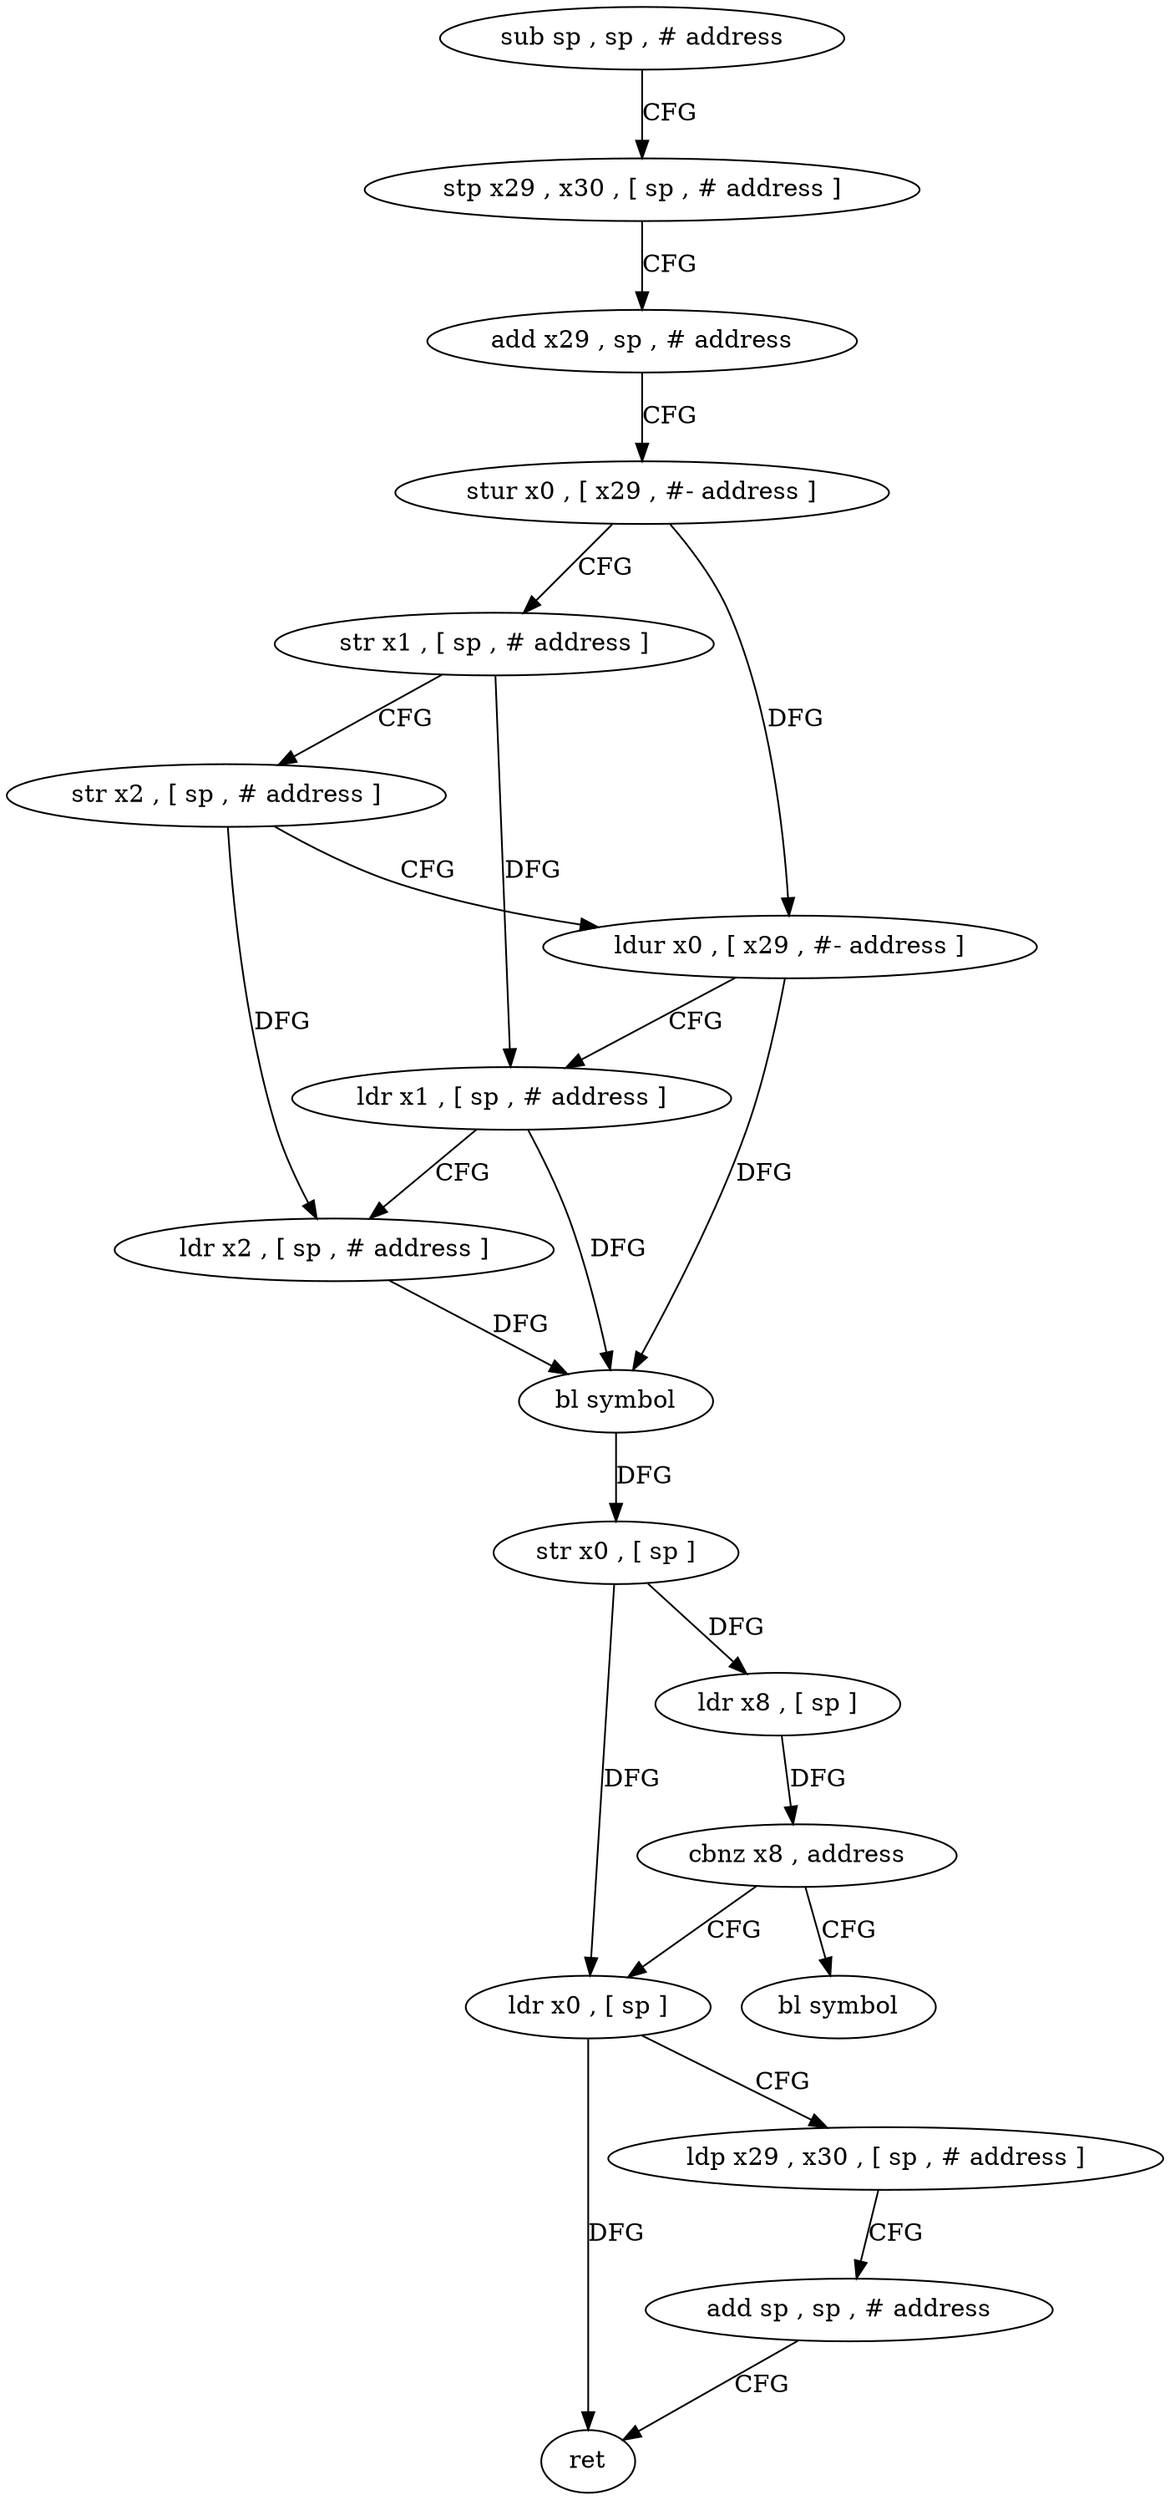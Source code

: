 digraph "func" {
"4257504" [label = "sub sp , sp , # address" ]
"4257508" [label = "stp x29 , x30 , [ sp , # address ]" ]
"4257512" [label = "add x29 , sp , # address" ]
"4257516" [label = "stur x0 , [ x29 , #- address ]" ]
"4257520" [label = "str x1 , [ sp , # address ]" ]
"4257524" [label = "str x2 , [ sp , # address ]" ]
"4257528" [label = "ldur x0 , [ x29 , #- address ]" ]
"4257532" [label = "ldr x1 , [ sp , # address ]" ]
"4257536" [label = "ldr x2 , [ sp , # address ]" ]
"4257540" [label = "bl symbol" ]
"4257544" [label = "str x0 , [ sp ]" ]
"4257548" [label = "ldr x8 , [ sp ]" ]
"4257552" [label = "cbnz x8 , address" ]
"4257560" [label = "ldr x0 , [ sp ]" ]
"4257556" [label = "bl symbol" ]
"4257564" [label = "ldp x29 , x30 , [ sp , # address ]" ]
"4257568" [label = "add sp , sp , # address" ]
"4257572" [label = "ret" ]
"4257504" -> "4257508" [ label = "CFG" ]
"4257508" -> "4257512" [ label = "CFG" ]
"4257512" -> "4257516" [ label = "CFG" ]
"4257516" -> "4257520" [ label = "CFG" ]
"4257516" -> "4257528" [ label = "DFG" ]
"4257520" -> "4257524" [ label = "CFG" ]
"4257520" -> "4257532" [ label = "DFG" ]
"4257524" -> "4257528" [ label = "CFG" ]
"4257524" -> "4257536" [ label = "DFG" ]
"4257528" -> "4257532" [ label = "CFG" ]
"4257528" -> "4257540" [ label = "DFG" ]
"4257532" -> "4257536" [ label = "CFG" ]
"4257532" -> "4257540" [ label = "DFG" ]
"4257536" -> "4257540" [ label = "DFG" ]
"4257540" -> "4257544" [ label = "DFG" ]
"4257544" -> "4257548" [ label = "DFG" ]
"4257544" -> "4257560" [ label = "DFG" ]
"4257548" -> "4257552" [ label = "DFG" ]
"4257552" -> "4257560" [ label = "CFG" ]
"4257552" -> "4257556" [ label = "CFG" ]
"4257560" -> "4257564" [ label = "CFG" ]
"4257560" -> "4257572" [ label = "DFG" ]
"4257564" -> "4257568" [ label = "CFG" ]
"4257568" -> "4257572" [ label = "CFG" ]
}
